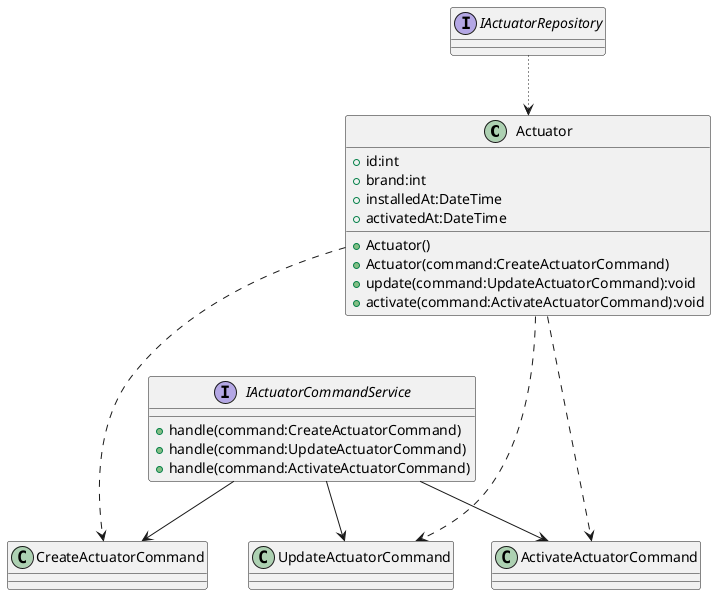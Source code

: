 @startuml

class Actuator {
  +id:int
  +brand:int
  +installedAt:DateTime
  +activatedAt:DateTime
  +Actuator()
  +Actuator(command:CreateActuatorCommand)
  +update(command:UpdateActuatorCommand):void
  +activate(command:ActivateActuatorCommand):void
}





class CreateActuatorCommand {}
class UpdateActuatorCommand{}

class ActivateActuatorCommand {}


interface IActuatorRepository {}

interface IActuatorCommandService {
  +handle(command:CreateActuatorCommand)
  +handle(command:UpdateActuatorCommand)
  +handle(command:ActivateActuatorCommand)
}


Actuator ...> CreateActuatorCommand
Actuator ...> UpdateActuatorCommand
Actuator ...> ActivateActuatorCommand

IActuatorCommandService --> CreateActuatorCommand
IActuatorCommandService --> UpdateActuatorCommand
IActuatorCommandService --> ActivateActuatorCommand


IActuatorRepository -[dotted]-> Actuator

@enduml
